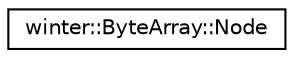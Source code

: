 digraph "类继承关系图"
{
 // LATEX_PDF_SIZE
  edge [fontname="Helvetica",fontsize="10",labelfontname="Helvetica",labelfontsize="10"];
  node [fontname="Helvetica",fontsize="10",shape=record];
  rankdir="LR";
  Node0 [label="winter::ByteArray::Node",height=0.2,width=0.4,color="black", fillcolor="white", style="filled",URL="$structwinter_1_1ByteArray_1_1Node.html",tooltip="ByteArray的存储节点"];
}
